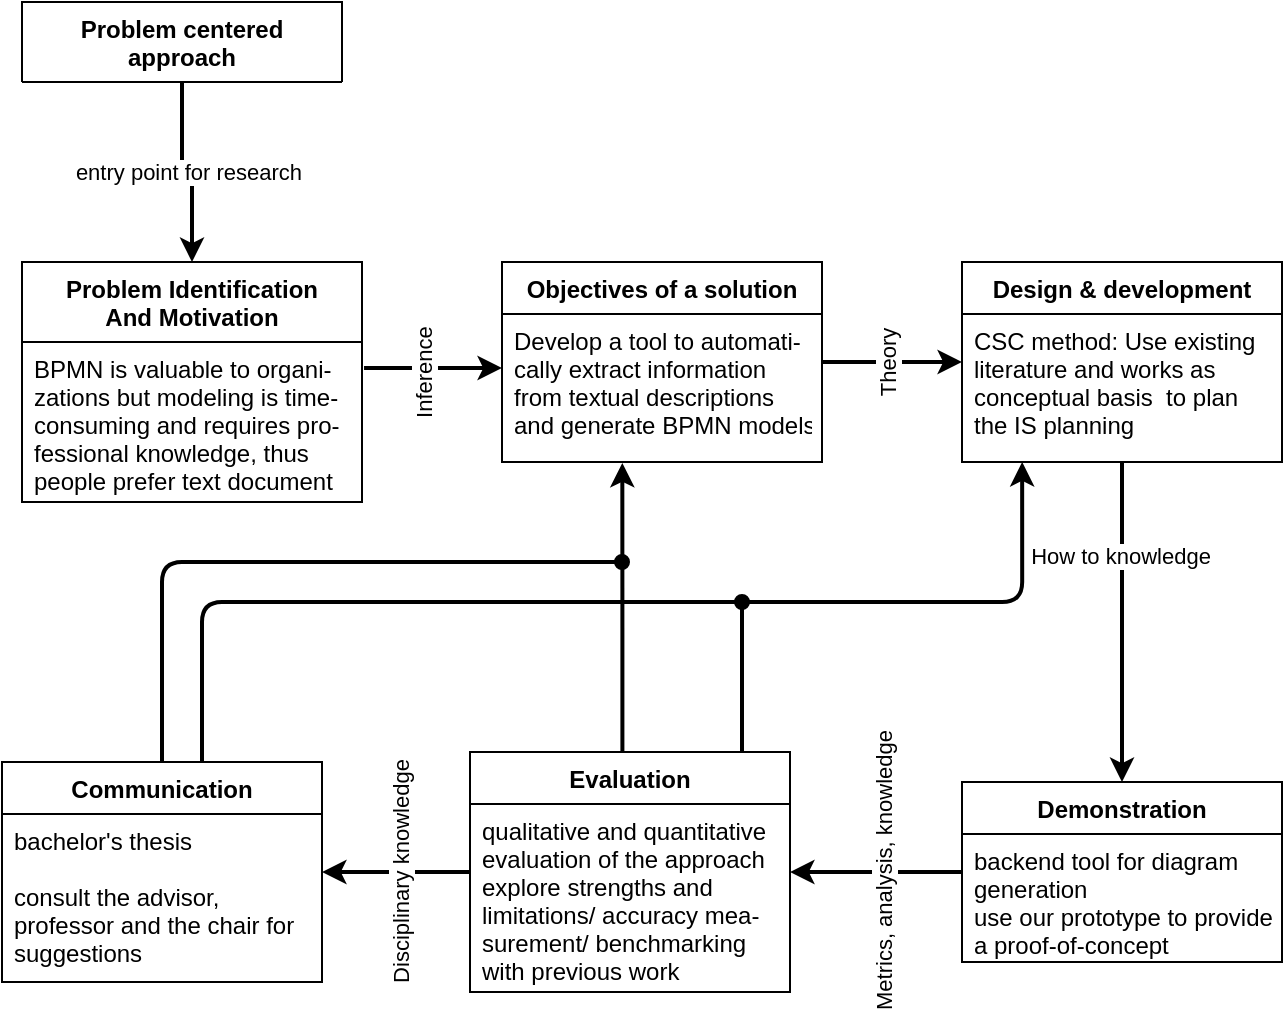 <mxfile version="20.6.2" type="device"><diagram name="第 1 页" id="kNsYURquWRiChn-40SvK"><mxGraphModel dx="954" dy="688" grid="1" gridSize="10" guides="1" tooltips="1" connect="1" arrows="1" fold="1" page="1" pageScale="1" pageWidth="827" pageHeight="1169" math="0" shadow="0"><root><mxCell id="0"/><mxCell id="1" parent="0"/><mxCell id="BMS7Kp-OgnhvOMW0dhGd-8" style="edgeStyle=orthogonalEdgeStyle;rounded=0;orthogonalLoop=1;jettySize=auto;html=1;strokeWidth=2;exitX=1.006;exitY=0.163;exitDx=0;exitDy=0;exitPerimeter=0;entryX=0;entryY=0.365;entryDx=0;entryDy=0;entryPerimeter=0;" parent="1" source="cIkDjCyuZ_WFILWsNeaI-14" target="cIkDjCyuZ_WFILWsNeaI-24" edge="1"><mxGeometry relative="1" as="geometry"><mxPoint x="270" y="270" as="targetPoint"/></mxGeometry></mxCell><mxCell id="BMS7Kp-OgnhvOMW0dhGd-9" value="Inference" style="edgeLabel;html=1;align=center;verticalAlign=middle;resizable=0;points=[];rotation=-90;" parent="BMS7Kp-OgnhvOMW0dhGd-8" vertex="1" connectable="0"><mxGeometry x="-0.148" y="-3" relative="1" as="geometry"><mxPoint as="offset"/></mxGeometry></mxCell><mxCell id="cIkDjCyuZ_WFILWsNeaI-13" value="Problem Identification &#10;And Motivation" style="swimlane;fontStyle=1;align=center;verticalAlign=top;childLayout=stackLayout;horizontal=1;startSize=40;horizontalStack=0;resizeParent=1;resizeParentMax=0;resizeLast=0;collapsible=1;marginBottom=0;" parent="1" vertex="1"><mxGeometry x="30" y="220" width="170" height="120" as="geometry"><mxRectangle x="40" y="80" width="170" height="40" as="alternateBounds"/></mxGeometry></mxCell><mxCell id="cIkDjCyuZ_WFILWsNeaI-14" value="BPMN is valuable to organi-&#10;zations but modeling is time-&#10;consuming and requires pro-&#10;fessional knowledge, thus &#10;people prefer text document " style="text;strokeColor=none;fillColor=none;align=left;verticalAlign=top;spacingLeft=4;spacingRight=4;overflow=hidden;rotatable=0;points=[[0,0.5],[1,0.5]];portConstraint=eastwest;" parent="cIkDjCyuZ_WFILWsNeaI-13" vertex="1"><mxGeometry y="40" width="170" height="80" as="geometry"/></mxCell><mxCell id="BMS7Kp-OgnhvOMW0dhGd-3" style="edgeStyle=orthogonalEdgeStyle;rounded=0;orthogonalLoop=1;jettySize=auto;html=1;strokeWidth=2;" parent="1" source="cIkDjCyuZ_WFILWsNeaI-17" target="cIkDjCyuZ_WFILWsNeaI-25" edge="1"><mxGeometry relative="1" as="geometry"/></mxCell><mxCell id="BMS7Kp-OgnhvOMW0dhGd-4" value="Disciplinary knowledge" style="edgeLabel;html=1;align=center;verticalAlign=middle;resizable=0;points=[];rotation=-90;" parent="BMS7Kp-OgnhvOMW0dhGd-3" vertex="1" connectable="0"><mxGeometry x="-0.054" relative="1" as="geometry"><mxPoint as="offset"/></mxGeometry></mxCell><mxCell id="BMS7Kp-OgnhvOMW0dhGd-16" style="edgeStyle=orthogonalEdgeStyle;rounded=0;orthogonalLoop=1;jettySize=auto;html=1;strokeWidth=2;strokeColor=default;endArrow=oval;endFill=1;" parent="1" source="cIkDjCyuZ_WFILWsNeaI-17" edge="1"><mxGeometry relative="1" as="geometry"><mxPoint x="390" y="390" as="targetPoint"/><Array as="points"><mxPoint x="390" y="390"/></Array></mxGeometry></mxCell><mxCell id="BMS7Kp-OgnhvOMW0dhGd-19" style="edgeStyle=orthogonalEdgeStyle;rounded=1;orthogonalLoop=1;jettySize=auto;html=1;strokeColor=default;strokeWidth=2;endArrow=classic;endFill=1;entryX=0.376;entryY=1.006;entryDx=0;entryDy=0;entryPerimeter=0;" parent="1" source="cIkDjCyuZ_WFILWsNeaI-17" target="cIkDjCyuZ_WFILWsNeaI-24" edge="1"><mxGeometry relative="1" as="geometry"><mxPoint x="334" y="321" as="targetPoint"/><Array as="points"><mxPoint x="330" y="393"/></Array></mxGeometry></mxCell><mxCell id="cIkDjCyuZ_WFILWsNeaI-17" value="Evaluation" style="swimlane;fontStyle=1;align=center;verticalAlign=top;childLayout=stackLayout;horizontal=1;startSize=26;horizontalStack=0;resizeParent=1;resizeParentMax=0;resizeLast=0;collapsible=1;marginBottom=0;" parent="1" vertex="1"><mxGeometry x="254" y="465" width="160" height="120" as="geometry"/></mxCell><mxCell id="cIkDjCyuZ_WFILWsNeaI-18" value="qualitative and quantitative &#10;evaluation of the approach&#10;explore strengths and &#10;limitations/ accuracy mea-&#10;surement/ benchmarking &#10;with previous work " style="text;strokeColor=none;fillColor=none;align=left;verticalAlign=top;spacingLeft=4;spacingRight=4;overflow=hidden;rotatable=0;points=[[0,0.5],[1,0.5]];portConstraint=eastwest;" parent="cIkDjCyuZ_WFILWsNeaI-17" vertex="1"><mxGeometry y="26" width="160" height="94" as="geometry"/></mxCell><mxCell id="BMS7Kp-OgnhvOMW0dhGd-1" style="edgeStyle=orthogonalEdgeStyle;rounded=0;orthogonalLoop=1;jettySize=auto;html=1;strokeWidth=2;" parent="1" source="cIkDjCyuZ_WFILWsNeaI-19" target="cIkDjCyuZ_WFILWsNeaI-17" edge="1"><mxGeometry relative="1" as="geometry"/></mxCell><mxCell id="BMS7Kp-OgnhvOMW0dhGd-2" value="Metrics, analysis, knowledge" style="edgeLabel;html=1;align=center;verticalAlign=middle;resizable=0;points=[];rotation=-90;" parent="BMS7Kp-OgnhvOMW0dhGd-1" vertex="1" connectable="0"><mxGeometry x="-0.079" relative="1" as="geometry"><mxPoint as="offset"/></mxGeometry></mxCell><mxCell id="cIkDjCyuZ_WFILWsNeaI-19" value="Demonstration" style="swimlane;fontStyle=1;align=center;verticalAlign=top;childLayout=stackLayout;horizontal=1;startSize=26;horizontalStack=0;resizeParent=1;resizeParentMax=0;resizeLast=0;collapsible=1;marginBottom=0;" parent="1" vertex="1"><mxGeometry x="500" y="480" width="160" height="90" as="geometry"/></mxCell><mxCell id="cIkDjCyuZ_WFILWsNeaI-20" value="backend tool for diagram &#10;generation &#10;use our prototype to provide &#10;a proof-of-concept" style="text;strokeColor=none;fillColor=none;align=left;verticalAlign=top;spacingLeft=4;spacingRight=4;overflow=hidden;rotatable=0;points=[[0,0.5],[1,0.5]];portConstraint=eastwest;" parent="cIkDjCyuZ_WFILWsNeaI-19" vertex="1"><mxGeometry y="26" width="160" height="64" as="geometry"/></mxCell><mxCell id="BMS7Kp-OgnhvOMW0dhGd-5" style="edgeStyle=orthogonalEdgeStyle;rounded=0;orthogonalLoop=1;jettySize=auto;html=1;entryX=0.5;entryY=0;entryDx=0;entryDy=0;strokeWidth=2;" parent="1" source="cIkDjCyuZ_WFILWsNeaI-21" target="cIkDjCyuZ_WFILWsNeaI-19" edge="1"><mxGeometry relative="1" as="geometry"/></mxCell><mxCell id="BMS7Kp-OgnhvOMW0dhGd-6" value="How to knowledge" style="edgeLabel;html=1;align=center;verticalAlign=middle;resizable=0;points=[];" parent="BMS7Kp-OgnhvOMW0dhGd-5" vertex="1" connectable="0"><mxGeometry x="-0.419" y="-1" relative="1" as="geometry"><mxPoint as="offset"/></mxGeometry></mxCell><mxCell id="cIkDjCyuZ_WFILWsNeaI-21" value="Design &amp; development" style="swimlane;fontStyle=1;align=center;verticalAlign=top;childLayout=stackLayout;horizontal=1;startSize=26;horizontalStack=0;resizeParent=1;resizeParentMax=0;resizeLast=0;collapsible=1;marginBottom=0;" parent="1" vertex="1"><mxGeometry x="500" y="220" width="160" height="100" as="geometry"/></mxCell><mxCell id="cIkDjCyuZ_WFILWsNeaI-22" value="CSC method: Use existing &#10;literature and works as &#10;conceptual basis  to plan &#10;the IS planning" style="text;strokeColor=none;fillColor=none;align=left;verticalAlign=top;spacingLeft=4;spacingRight=4;overflow=hidden;rotatable=0;points=[[0,0.5],[1,0.5]];portConstraint=eastwest;" parent="cIkDjCyuZ_WFILWsNeaI-21" vertex="1"><mxGeometry y="26" width="160" height="74" as="geometry"/></mxCell><mxCell id="cIkDjCyuZ_WFILWsNeaI-36" style="edgeStyle=orthogonalEdgeStyle;rounded=0;orthogonalLoop=1;jettySize=auto;html=1;strokeWidth=2;" parent="1" source="cIkDjCyuZ_WFILWsNeaI-23" edge="1"><mxGeometry relative="1" as="geometry"><mxPoint x="500" y="270" as="targetPoint"/><Array as="points"><mxPoint x="500" y="270"/></Array></mxGeometry></mxCell><mxCell id="BMS7Kp-OgnhvOMW0dhGd-11" value="Theory" style="edgeLabel;html=1;align=center;verticalAlign=middle;resizable=0;points=[];rotation=-90;" parent="cIkDjCyuZ_WFILWsNeaI-36" vertex="1" connectable="0"><mxGeometry x="-0.07" y="-1" relative="1" as="geometry"><mxPoint as="offset"/></mxGeometry></mxCell><mxCell id="cIkDjCyuZ_WFILWsNeaI-23" value="Objectives of a solution" style="swimlane;fontStyle=1;align=center;verticalAlign=top;childLayout=stackLayout;horizontal=1;startSize=26;horizontalStack=0;resizeParent=1;resizeParentMax=0;resizeLast=0;collapsible=1;marginBottom=0;" parent="1" vertex="1"><mxGeometry x="270" y="220" width="160" height="100" as="geometry"/></mxCell><mxCell id="cIkDjCyuZ_WFILWsNeaI-24" value="Develop a tool to automati-&#10;cally extract information &#10;from textual descriptions &#10;and generate BPMN models " style="text;strokeColor=none;fillColor=none;align=left;verticalAlign=top;spacingLeft=4;spacingRight=4;overflow=hidden;rotatable=0;points=[[0,0.5],[1,0.5]];portConstraint=eastwest;" parent="cIkDjCyuZ_WFILWsNeaI-23" vertex="1"><mxGeometry y="26" width="160" height="74" as="geometry"/></mxCell><mxCell id="BMS7Kp-OgnhvOMW0dhGd-14" style="edgeStyle=orthogonalEdgeStyle;rounded=1;orthogonalLoop=1;jettySize=auto;html=1;entryX=0.188;entryY=1;entryDx=0;entryDy=0;entryPerimeter=0;strokeWidth=2;" parent="1" source="cIkDjCyuZ_WFILWsNeaI-25" target="cIkDjCyuZ_WFILWsNeaI-22" edge="1"><mxGeometry relative="1" as="geometry"><Array as="points"><mxPoint x="120" y="390"/><mxPoint x="530" y="390"/></Array></mxGeometry></mxCell><mxCell id="BMS7Kp-OgnhvOMW0dhGd-20" style="edgeStyle=orthogonalEdgeStyle;rounded=1;orthogonalLoop=1;jettySize=auto;html=1;strokeColor=default;strokeWidth=2;endArrow=oval;endFill=1;" parent="1" source="cIkDjCyuZ_WFILWsNeaI-25" edge="1"><mxGeometry relative="1" as="geometry"><mxPoint x="330" y="370" as="targetPoint"/><Array as="points"><mxPoint x="100" y="370"/><mxPoint x="330" y="370"/></Array></mxGeometry></mxCell><mxCell id="cIkDjCyuZ_WFILWsNeaI-25" value="Communication" style="swimlane;fontStyle=1;align=center;verticalAlign=top;childLayout=stackLayout;horizontal=1;startSize=26;horizontalStack=0;resizeParent=1;resizeParentMax=0;resizeLast=0;collapsible=1;marginBottom=0;" parent="1" vertex="1"><mxGeometry x="20" y="470" width="160" height="110" as="geometry"/></mxCell><mxCell id="cIkDjCyuZ_WFILWsNeaI-26" value="bachelor's thesis&#10;&#10;consult the advisor, &#10;professor and the chair for &#10;suggestions" style="text;strokeColor=none;fillColor=none;align=left;verticalAlign=top;spacingLeft=4;spacingRight=4;overflow=hidden;rotatable=0;points=[[0,0.5],[1,0.5]];portConstraint=eastwest;" parent="cIkDjCyuZ_WFILWsNeaI-25" vertex="1"><mxGeometry y="26" width="160" height="84" as="geometry"/></mxCell><mxCell id="BMS7Kp-OgnhvOMW0dhGd-7" value="entry point for research" style="edgeStyle=orthogonalEdgeStyle;rounded=0;orthogonalLoop=1;jettySize=auto;html=1;entryX=0.5;entryY=0;entryDx=0;entryDy=0;strokeWidth=2;" parent="1" source="cIkDjCyuZ_WFILWsNeaI-27" target="cIkDjCyuZ_WFILWsNeaI-13" edge="1"><mxGeometry relative="1" as="geometry"/></mxCell><mxCell id="cIkDjCyuZ_WFILWsNeaI-27" value="Problem centered &#10;approach" style="swimlane;fontStyle=1;align=center;verticalAlign=top;childLayout=stackLayout;horizontal=1;startSize=40;horizontalStack=0;resizeParent=1;resizeParentMax=0;resizeLast=0;collapsible=1;marginBottom=0;" parent="1" vertex="1"><mxGeometry x="30" y="90" width="160" height="40" as="geometry"><mxRectangle x="40" y="80" width="170" height="40" as="alternateBounds"/></mxGeometry></mxCell></root></mxGraphModel></diagram></mxfile>